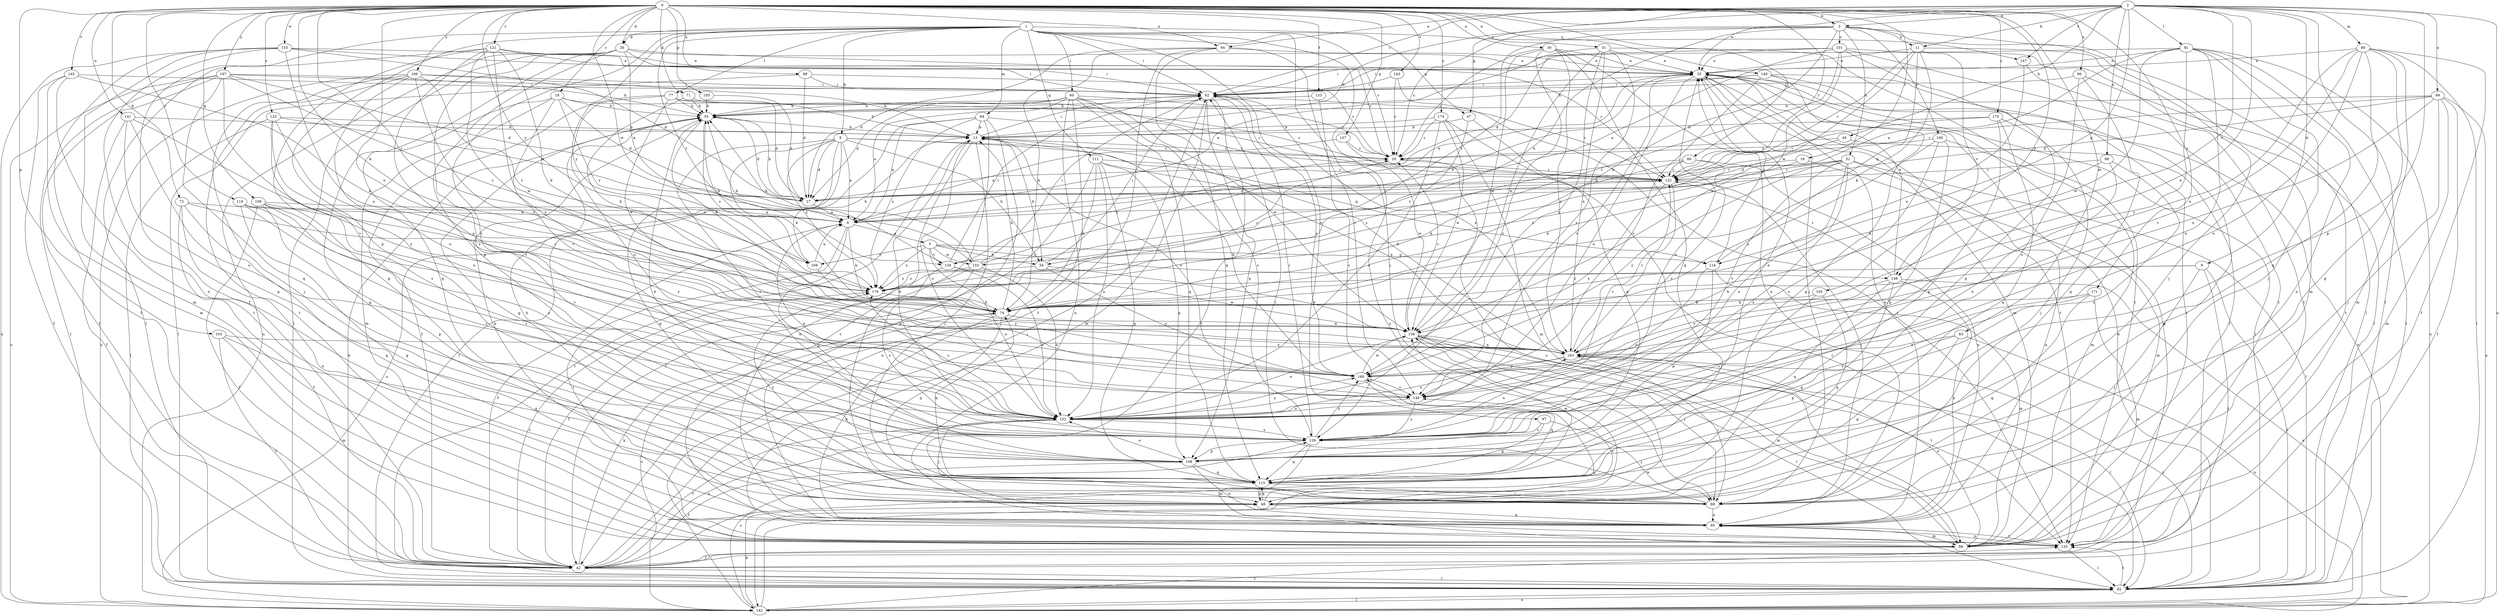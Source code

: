 strict digraph  {
0;
1;
2;
3;
5;
6;
8;
9;
11;
13;
16;
18;
20;
26;
27;
30;
31;
35;
42;
47;
48;
49;
51;
54;
55;
60;
62;
66;
68;
71;
72;
74;
77;
81;
82;
83;
84;
86;
88;
89;
94;
95;
96;
97;
98;
99;
100;
101;
102;
103;
105;
107;
108;
109;
111;
114;
115;
119;
121;
122;
123;
129;
133;
134;
135;
140;
141;
142;
143;
145;
147;
148;
149;
153;
155;
156;
163;
165;
166;
167;
168;
169;
170;
171;
174;
176;
0 -> 3  [label=a];
0 -> 16  [label=c];
0 -> 18  [label=c];
0 -> 26  [label=d];
0 -> 30  [label=e];
0 -> 31  [label=e];
0 -> 66  [label=j];
0 -> 71  [label=k];
0 -> 72  [label=k];
0 -> 74  [label=k];
0 -> 83  [label=m];
0 -> 89  [label=n];
0 -> 94  [label=n];
0 -> 96  [label=o];
0 -> 103  [label=p];
0 -> 105  [label=p];
0 -> 107  [label=p];
0 -> 109  [label=q];
0 -> 119  [label=r];
0 -> 121  [label=r];
0 -> 122  [label=r];
0 -> 123  [label=s];
0 -> 133  [label=t];
0 -> 140  [label=u];
0 -> 141  [label=u];
0 -> 143  [label=v];
0 -> 145  [label=v];
0 -> 153  [label=w];
0 -> 155  [label=w];
0 -> 163  [label=x];
0 -> 165  [label=y];
0 -> 166  [label=y];
0 -> 167  [label=y];
0 -> 168  [label=y];
0 -> 170  [label=z];
0 -> 171  [label=z];
0 -> 174  [label=z];
0 -> 176  [label=z];
1 -> 8  [label=b];
1 -> 20  [label=c];
1 -> 26  [label=d];
1 -> 42  [label=f];
1 -> 47  [label=g];
1 -> 60  [label=i];
1 -> 62  [label=i];
1 -> 68  [label=j];
1 -> 77  [label=l];
1 -> 84  [label=m];
1 -> 97  [label=o];
1 -> 108  [label=p];
1 -> 111  [label=q];
1 -> 129  [label=s];
1 -> 134  [label=t];
1 -> 142  [label=u];
1 -> 147  [label=v];
1 -> 176  [label=z];
2 -> 3  [label=a];
2 -> 9  [label=b];
2 -> 11  [label=b];
2 -> 35  [label=e];
2 -> 47  [label=g];
2 -> 49  [label=h];
2 -> 62  [label=i];
2 -> 81  [label=l];
2 -> 82  [label=l];
2 -> 86  [label=m];
2 -> 94  [label=n];
2 -> 98  [label=o];
2 -> 99  [label=o];
2 -> 108  [label=p];
2 -> 114  [label=q];
2 -> 142  [label=u];
2 -> 147  [label=v];
2 -> 148  [label=v];
2 -> 163  [label=x];
3 -> 11  [label=b];
3 -> 13  [label=b];
3 -> 20  [label=c];
3 -> 51  [label=h];
3 -> 54  [label=h];
3 -> 74  [label=k];
3 -> 82  [label=l];
3 -> 88  [label=m];
3 -> 100  [label=o];
3 -> 101  [label=o];
3 -> 134  [label=t];
5 -> 54  [label=h];
5 -> 102  [label=o];
5 -> 114  [label=q];
5 -> 134  [label=t];
5 -> 148  [label=v];
5 -> 155  [label=w];
5 -> 168  [label=y];
5 -> 176  [label=z];
6 -> 5  [label=a];
6 -> 35  [label=e];
6 -> 42  [label=f];
6 -> 74  [label=k];
6 -> 108  [label=p];
6 -> 135  [label=t];
8 -> 6  [label=a];
8 -> 20  [label=c];
8 -> 27  [label=d];
8 -> 48  [label=g];
8 -> 54  [label=h];
8 -> 74  [label=k];
8 -> 114  [label=q];
8 -> 129  [label=s];
8 -> 142  [label=u];
8 -> 176  [label=z];
9 -> 68  [label=j];
9 -> 74  [label=k];
9 -> 82  [label=l];
9 -> 135  [label=t];
9 -> 176  [label=z];
11 -> 35  [label=e];
11 -> 68  [label=j];
11 -> 74  [label=k];
11 -> 114  [label=q];
11 -> 122  [label=r];
11 -> 148  [label=v];
11 -> 155  [label=w];
13 -> 20  [label=c];
13 -> 54  [label=h];
13 -> 62  [label=i];
13 -> 68  [label=j];
13 -> 82  [label=l];
13 -> 95  [label=n];
13 -> 102  [label=o];
13 -> 149  [label=v];
16 -> 88  [label=m];
16 -> 122  [label=r];
16 -> 176  [label=z];
18 -> 13  [label=b];
18 -> 27  [label=d];
18 -> 48  [label=g];
18 -> 55  [label=h];
18 -> 88  [label=m];
18 -> 149  [label=v];
18 -> 168  [label=y];
20 -> 122  [label=r];
26 -> 6  [label=a];
26 -> 20  [label=c];
26 -> 35  [label=e];
26 -> 48  [label=g];
26 -> 62  [label=i];
26 -> 82  [label=l];
26 -> 108  [label=p];
26 -> 129  [label=s];
26 -> 142  [label=u];
27 -> 6  [label=a];
27 -> 55  [label=h];
27 -> 122  [label=r];
30 -> 20  [label=c];
30 -> 35  [label=e];
30 -> 95  [label=n];
30 -> 102  [label=o];
30 -> 115  [label=q];
30 -> 156  [label=w];
30 -> 163  [label=x];
31 -> 6  [label=a];
31 -> 35  [label=e];
31 -> 135  [label=t];
31 -> 149  [label=v];
31 -> 156  [label=w];
31 -> 163  [label=x];
31 -> 169  [label=y];
35 -> 62  [label=i];
35 -> 68  [label=j];
35 -> 82  [label=l];
35 -> 88  [label=m];
35 -> 102  [label=o];
35 -> 135  [label=t];
35 -> 149  [label=v];
42 -> 35  [label=e];
42 -> 62  [label=i];
42 -> 74  [label=k];
42 -> 82  [label=l];
42 -> 102  [label=o];
42 -> 169  [label=y];
42 -> 176  [label=z];
47 -> 13  [label=b];
47 -> 108  [label=p];
47 -> 176  [label=z];
48 -> 95  [label=n];
48 -> 115  [label=q];
48 -> 149  [label=v];
49 -> 20  [label=c];
49 -> 27  [label=d];
49 -> 48  [label=g];
51 -> 27  [label=d];
51 -> 74  [label=k];
51 -> 82  [label=l];
51 -> 95  [label=n];
51 -> 102  [label=o];
51 -> 122  [label=r];
51 -> 129  [label=s];
51 -> 149  [label=v];
51 -> 169  [label=y];
54 -> 62  [label=i];
54 -> 156  [label=w];
54 -> 169  [label=y];
54 -> 176  [label=z];
55 -> 13  [label=b];
55 -> 27  [label=d];
55 -> 48  [label=g];
55 -> 74  [label=k];
55 -> 176  [label=z];
60 -> 6  [label=a];
60 -> 20  [label=c];
60 -> 27  [label=d];
60 -> 55  [label=h];
60 -> 95  [label=n];
60 -> 115  [label=q];
60 -> 129  [label=s];
60 -> 142  [label=u];
60 -> 156  [label=w];
62 -> 55  [label=h];
62 -> 88  [label=m];
62 -> 108  [label=p];
62 -> 122  [label=r];
62 -> 135  [label=t];
62 -> 163  [label=x];
66 -> 74  [label=k];
66 -> 95  [label=n];
66 -> 122  [label=r];
66 -> 149  [label=v];
66 -> 176  [label=z];
68 -> 55  [label=h];
68 -> 62  [label=i];
68 -> 95  [label=n];
71 -> 55  [label=h];
71 -> 74  [label=k];
71 -> 122  [label=r];
72 -> 6  [label=a];
72 -> 42  [label=f];
72 -> 48  [label=g];
72 -> 95  [label=n];
72 -> 176  [label=z];
74 -> 13  [label=b];
74 -> 95  [label=n];
74 -> 115  [label=q];
74 -> 142  [label=u];
74 -> 156  [label=w];
77 -> 27  [label=d];
77 -> 42  [label=f];
77 -> 55  [label=h];
77 -> 102  [label=o];
77 -> 122  [label=r];
77 -> 156  [label=w];
81 -> 6  [label=a];
81 -> 35  [label=e];
81 -> 62  [label=i];
81 -> 68  [label=j];
81 -> 82  [label=l];
81 -> 95  [label=n];
81 -> 102  [label=o];
81 -> 142  [label=u];
81 -> 156  [label=w];
81 -> 169  [label=y];
82 -> 35  [label=e];
82 -> 55  [label=h];
82 -> 135  [label=t];
82 -> 142  [label=u];
82 -> 163  [label=x];
83 -> 48  [label=g];
83 -> 108  [label=p];
83 -> 142  [label=u];
83 -> 163  [label=x];
84 -> 6  [label=a];
84 -> 13  [label=b];
84 -> 82  [label=l];
84 -> 95  [label=n];
84 -> 122  [label=r];
84 -> 135  [label=t];
84 -> 176  [label=z];
86 -> 35  [label=e];
86 -> 42  [label=f];
86 -> 48  [label=g];
86 -> 82  [label=l];
86 -> 88  [label=m];
86 -> 102  [label=o];
86 -> 115  [label=q];
86 -> 149  [label=v];
86 -> 163  [label=x];
88 -> 20  [label=c];
88 -> 42  [label=f];
88 -> 163  [label=x];
89 -> 20  [label=c];
89 -> 27  [label=d];
89 -> 62  [label=i];
89 -> 82  [label=l];
94 -> 27  [label=d];
94 -> 35  [label=e];
94 -> 42  [label=f];
94 -> 74  [label=k];
94 -> 115  [label=q];
94 -> 149  [label=v];
95 -> 35  [label=e];
95 -> 55  [label=h];
95 -> 88  [label=m];
95 -> 135  [label=t];
96 -> 48  [label=g];
96 -> 62  [label=i];
96 -> 129  [label=s];
96 -> 135  [label=t];
97 -> 68  [label=j];
97 -> 115  [label=q];
97 -> 129  [label=s];
98 -> 74  [label=k];
98 -> 102  [label=o];
98 -> 122  [label=r];
98 -> 129  [label=s];
99 -> 27  [label=d];
99 -> 42  [label=f];
99 -> 55  [label=h];
99 -> 68  [label=j];
99 -> 88  [label=m];
99 -> 122  [label=r];
99 -> 142  [label=u];
99 -> 163  [label=x];
100 -> 20  [label=c];
100 -> 88  [label=m];
100 -> 108  [label=p];
100 -> 129  [label=s];
100 -> 163  [label=x];
101 -> 6  [label=a];
101 -> 27  [label=d];
101 -> 35  [label=e];
101 -> 48  [label=g];
101 -> 62  [label=i];
101 -> 82  [label=l];
101 -> 135  [label=t];
101 -> 156  [label=w];
101 -> 176  [label=z];
102 -> 6  [label=a];
102 -> 42  [label=f];
102 -> 68  [label=j];
102 -> 129  [label=s];
102 -> 169  [label=y];
102 -> 176  [label=z];
103 -> 42  [label=f];
103 -> 88  [label=m];
103 -> 115  [label=q];
103 -> 163  [label=x];
105 -> 27  [label=d];
105 -> 55  [label=h];
107 -> 6  [label=a];
107 -> 20  [label=c];
107 -> 156  [label=w];
108 -> 35  [label=e];
108 -> 42  [label=f];
108 -> 55  [label=h];
108 -> 95  [label=n];
108 -> 102  [label=o];
108 -> 115  [label=q];
109 -> 6  [label=a];
109 -> 42  [label=f];
109 -> 108  [label=p];
109 -> 129  [label=s];
109 -> 149  [label=v];
109 -> 169  [label=y];
111 -> 42  [label=f];
111 -> 74  [label=k];
111 -> 102  [label=o];
111 -> 108  [label=p];
111 -> 115  [label=q];
111 -> 122  [label=r];
111 -> 163  [label=x];
114 -> 35  [label=e];
114 -> 88  [label=m];
114 -> 102  [label=o];
114 -> 108  [label=p];
115 -> 48  [label=g];
115 -> 68  [label=j];
115 -> 74  [label=k];
115 -> 156  [label=w];
115 -> 176  [label=z];
119 -> 6  [label=a];
119 -> 48  [label=g];
119 -> 102  [label=o];
119 -> 129  [label=s];
121 -> 35  [label=e];
121 -> 48  [label=g];
121 -> 62  [label=i];
121 -> 74  [label=k];
121 -> 82  [label=l];
121 -> 102  [label=o];
121 -> 156  [label=w];
121 -> 169  [label=y];
122 -> 27  [label=d];
122 -> 68  [label=j];
122 -> 149  [label=v];
122 -> 169  [label=y];
123 -> 13  [label=b];
123 -> 27  [label=d];
123 -> 82  [label=l];
123 -> 102  [label=o];
123 -> 129  [label=s];
123 -> 149  [label=v];
129 -> 13  [label=b];
129 -> 35  [label=e];
129 -> 62  [label=i];
129 -> 88  [label=m];
129 -> 108  [label=p];
129 -> 115  [label=q];
129 -> 163  [label=x];
129 -> 169  [label=y];
133 -> 55  [label=h];
133 -> 129  [label=s];
134 -> 20  [label=c];
134 -> 55  [label=h];
134 -> 62  [label=i];
134 -> 102  [label=o];
134 -> 129  [label=s];
134 -> 156  [label=w];
135 -> 82  [label=l];
135 -> 95  [label=n];
140 -> 42  [label=f];
140 -> 48  [label=g];
140 -> 55  [label=h];
140 -> 62  [label=i];
140 -> 135  [label=t];
140 -> 149  [label=v];
141 -> 13  [label=b];
141 -> 42  [label=f];
141 -> 102  [label=o];
141 -> 108  [label=p];
141 -> 169  [label=y];
142 -> 35  [label=e];
142 -> 48  [label=g];
142 -> 82  [label=l];
142 -> 129  [label=s];
142 -> 135  [label=t];
142 -> 156  [label=w];
143 -> 20  [label=c];
143 -> 62  [label=i];
143 -> 135  [label=t];
145 -> 42  [label=f];
145 -> 62  [label=i];
145 -> 74  [label=k];
145 -> 88  [label=m];
145 -> 135  [label=t];
147 -> 135  [label=t];
147 -> 163  [label=x];
148 -> 35  [label=e];
148 -> 48  [label=g];
148 -> 95  [label=n];
148 -> 115  [label=q];
148 -> 122  [label=r];
148 -> 142  [label=u];
148 -> 169  [label=y];
149 -> 102  [label=o];
149 -> 129  [label=s];
153 -> 27  [label=d];
153 -> 35  [label=e];
153 -> 42  [label=f];
153 -> 88  [label=m];
153 -> 95  [label=n];
153 -> 122  [label=r];
153 -> 142  [label=u];
153 -> 163  [label=x];
155 -> 35  [label=e];
155 -> 42  [label=f];
155 -> 55  [label=h];
155 -> 62  [label=i];
155 -> 68  [label=j];
155 -> 102  [label=o];
155 -> 176  [label=z];
156 -> 20  [label=c];
156 -> 68  [label=j];
156 -> 82  [label=l];
156 -> 88  [label=m];
156 -> 102  [label=o];
156 -> 135  [label=t];
156 -> 163  [label=x];
163 -> 13  [label=b];
163 -> 68  [label=j];
163 -> 82  [label=l];
163 -> 102  [label=o];
163 -> 122  [label=r];
163 -> 169  [label=y];
165 -> 74  [label=k];
165 -> 115  [label=q];
165 -> 129  [label=s];
166 -> 13  [label=b];
166 -> 62  [label=i];
166 -> 68  [label=j];
166 -> 102  [label=o];
166 -> 135  [label=t];
166 -> 142  [label=u];
166 -> 163  [label=x];
166 -> 176  [label=z];
167 -> 27  [label=d];
167 -> 42  [label=f];
167 -> 55  [label=h];
167 -> 62  [label=i];
167 -> 82  [label=l];
167 -> 115  [label=q];
167 -> 142  [label=u];
167 -> 149  [label=v];
167 -> 176  [label=z];
168 -> 6  [label=a];
168 -> 13  [label=b];
168 -> 55  [label=h];
168 -> 169  [label=y];
169 -> 13  [label=b];
169 -> 62  [label=i];
169 -> 115  [label=q];
169 -> 149  [label=v];
169 -> 156  [label=w];
170 -> 13  [label=b];
170 -> 68  [label=j];
170 -> 108  [label=p];
170 -> 115  [label=q];
170 -> 122  [label=r];
171 -> 48  [label=g];
171 -> 74  [label=k];
171 -> 88  [label=m];
171 -> 129  [label=s];
174 -> 13  [label=b];
174 -> 20  [label=c];
174 -> 82  [label=l];
174 -> 88  [label=m];
174 -> 102  [label=o];
174 -> 156  [label=w];
176 -> 20  [label=c];
176 -> 74  [label=k];
}
